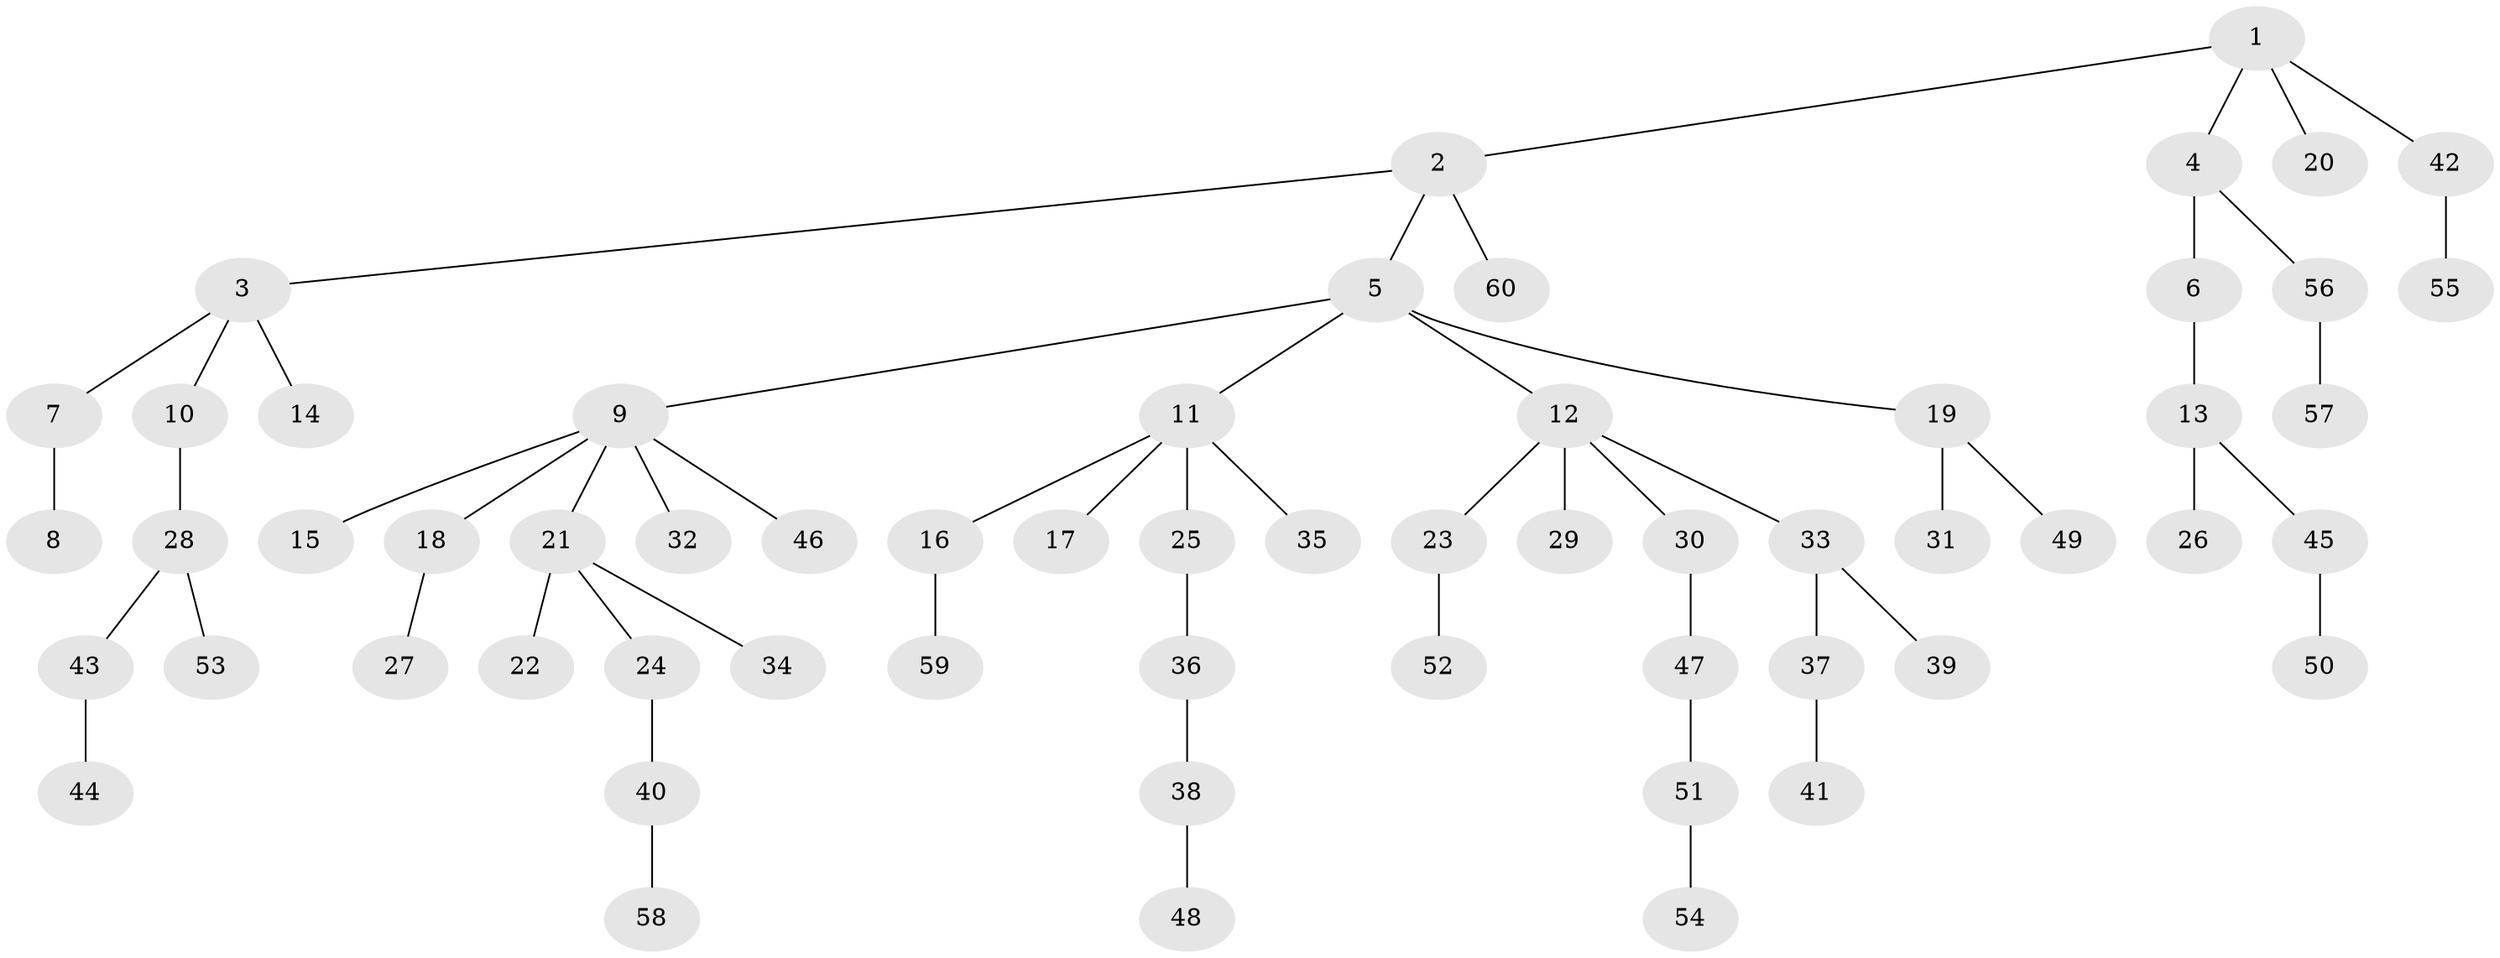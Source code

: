 // Generated by graph-tools (version 1.1) at 2025/26/03/09/25 03:26:24]
// undirected, 60 vertices, 59 edges
graph export_dot {
graph [start="1"]
  node [color=gray90,style=filled];
  1;
  2;
  3;
  4;
  5;
  6;
  7;
  8;
  9;
  10;
  11;
  12;
  13;
  14;
  15;
  16;
  17;
  18;
  19;
  20;
  21;
  22;
  23;
  24;
  25;
  26;
  27;
  28;
  29;
  30;
  31;
  32;
  33;
  34;
  35;
  36;
  37;
  38;
  39;
  40;
  41;
  42;
  43;
  44;
  45;
  46;
  47;
  48;
  49;
  50;
  51;
  52;
  53;
  54;
  55;
  56;
  57;
  58;
  59;
  60;
  1 -- 2;
  1 -- 4;
  1 -- 20;
  1 -- 42;
  2 -- 3;
  2 -- 5;
  2 -- 60;
  3 -- 7;
  3 -- 10;
  3 -- 14;
  4 -- 6;
  4 -- 56;
  5 -- 9;
  5 -- 11;
  5 -- 12;
  5 -- 19;
  6 -- 13;
  7 -- 8;
  9 -- 15;
  9 -- 18;
  9 -- 21;
  9 -- 32;
  9 -- 46;
  10 -- 28;
  11 -- 16;
  11 -- 17;
  11 -- 25;
  11 -- 35;
  12 -- 23;
  12 -- 29;
  12 -- 30;
  12 -- 33;
  13 -- 26;
  13 -- 45;
  16 -- 59;
  18 -- 27;
  19 -- 31;
  19 -- 49;
  21 -- 22;
  21 -- 24;
  21 -- 34;
  23 -- 52;
  24 -- 40;
  25 -- 36;
  28 -- 43;
  28 -- 53;
  30 -- 47;
  33 -- 37;
  33 -- 39;
  36 -- 38;
  37 -- 41;
  38 -- 48;
  40 -- 58;
  42 -- 55;
  43 -- 44;
  45 -- 50;
  47 -- 51;
  51 -- 54;
  56 -- 57;
}
